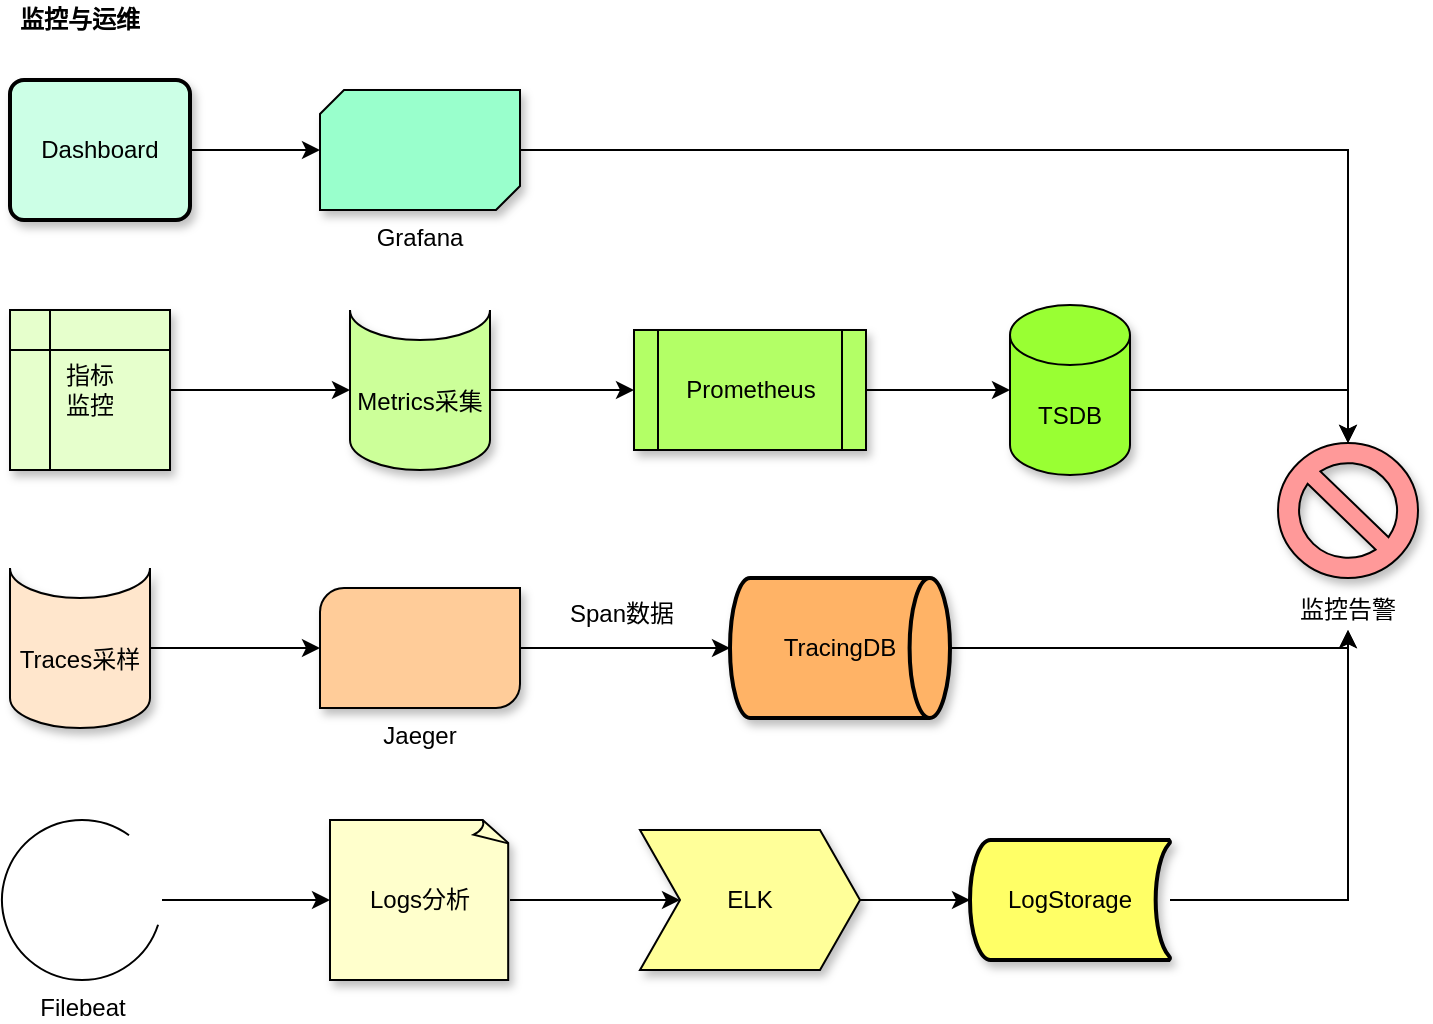 <mxfile version="28.0.7">
  <diagram name="第 1 页" id="joJdlqB11T2q0y29AOxt">
    <mxGraphModel dx="1373" dy="602" grid="1" gridSize="10" guides="1" tooltips="1" connect="1" arrows="1" fold="1" page="1" pageScale="1" pageWidth="827" pageHeight="1169" math="0" shadow="0">
      <root>
        <mxCell id="0" />
        <mxCell id="1" parent="0" />
        <mxCell id="RT4GVT1Z5PIc4_gb6jFg-1" value="" style="group" vertex="1" connectable="0" parent="1">
          <mxGeometry x="60" y="100" width="708" height="490" as="geometry" />
        </mxCell>
        <mxCell id="RT4GVT1Z5PIc4_gb6jFg-2" value="&lt;span style=&quot;font-size: 12px;&quot;&gt;&lt;b&gt;监控与运维&lt;/b&gt;&lt;/span&gt;" style="text;strokeColor=none;align=center;fillColor=none;html=1;verticalAlign=middle;whiteSpace=wrap;rounded=0;" vertex="1" parent="RT4GVT1Z5PIc4_gb6jFg-1">
          <mxGeometry x="4" width="70" height="20" as="geometry" />
        </mxCell>
        <mxCell id="RT4GVT1Z5PIc4_gb6jFg-3" value="指标&lt;br&gt;监控" style="shape=internalStorage;whiteSpace=wrap;html=1;backgroundOutline=1;fillColor=#E6FFCC;shadow=1;" vertex="1" parent="RT4GVT1Z5PIc4_gb6jFg-1">
          <mxGeometry x="4" y="155" width="80" height="80" as="geometry" />
        </mxCell>
        <mxCell id="RT4GVT1Z5PIc4_gb6jFg-4" value="Prometheus" style="shape=process;whiteSpace=wrap;html=1;backgroundOutline=1;fillColor=#B3FF66;shadow=1;" vertex="1" parent="RT4GVT1Z5PIc4_gb6jFg-1">
          <mxGeometry x="316" y="165" width="116" height="60" as="geometry" />
        </mxCell>
        <mxCell id="RT4GVT1Z5PIc4_gb6jFg-5" value="Grafana" style="verticalLabelPosition=bottom;verticalAlign=top;html=1;shape=mxgraph.basic.diag_snip_rect;dx=6;whiteSpace=wrap;fillColor=#99FFCC;shadow=1;" vertex="1" parent="RT4GVT1Z5PIc4_gb6jFg-1">
          <mxGeometry x="159" y="45" width="100" height="60" as="geometry" />
        </mxCell>
        <mxCell id="RT4GVT1Z5PIc4_gb6jFg-6" style="edgeStyle=orthogonalEdgeStyle;rounded=0;orthogonalLoop=1;jettySize=auto;html=1;" edge="1" parent="RT4GVT1Z5PIc4_gb6jFg-1" source="RT4GVT1Z5PIc4_gb6jFg-7" target="RT4GVT1Z5PIc4_gb6jFg-8">
          <mxGeometry relative="1" as="geometry" />
        </mxCell>
        <mxCell id="RT4GVT1Z5PIc4_gb6jFg-7" value="Logs分析" style="whiteSpace=wrap;html=1;shape=mxgraph.basic.document;fillColor=#FFFFCC;shadow=1;" vertex="1" parent="RT4GVT1Z5PIc4_gb6jFg-1">
          <mxGeometry x="164" y="410" width="90" height="80" as="geometry" />
        </mxCell>
        <mxCell id="RT4GVT1Z5PIc4_gb6jFg-8" value="ELK" style="shape=step;perimeter=stepPerimeter;whiteSpace=wrap;html=1;fixedSize=1;fillColor=#FFFF99;shadow=1;" vertex="1" parent="RT4GVT1Z5PIc4_gb6jFg-1">
          <mxGeometry x="319" y="415" width="110" height="70" as="geometry" />
        </mxCell>
        <mxCell id="RT4GVT1Z5PIc4_gb6jFg-9" value="Traces采样" style="shape=cylinder3;whiteSpace=wrap;html=1;boundedLbl=1;backgroundOutline=1;size=15;lid=0;fillColor=#FFE6CC;shadow=1;" vertex="1" parent="RT4GVT1Z5PIc4_gb6jFg-1">
          <mxGeometry x="4" y="284" width="70" height="80" as="geometry" />
        </mxCell>
        <mxCell id="RT4GVT1Z5PIc4_gb6jFg-10" value="&lt;span style=&quot;text-wrap: nowrap;&quot;&gt;监控告警&lt;/span&gt;" style="text;strokeColor=none;align=center;fillColor=none;html=1;verticalAlign=middle;whiteSpace=wrap;rounded=0;" vertex="1" parent="RT4GVT1Z5PIc4_gb6jFg-1">
          <mxGeometry x="648" y="294" width="50" height="21" as="geometry" />
        </mxCell>
        <mxCell id="RT4GVT1Z5PIc4_gb6jFg-11" style="edgeStyle=orthogonalEdgeStyle;rounded=0;orthogonalLoop=1;jettySize=auto;html=1;entryX=0;entryY=0.5;entryDx=0;entryDy=0;" edge="1" parent="RT4GVT1Z5PIc4_gb6jFg-1" source="RT4GVT1Z5PIc4_gb6jFg-12" target="RT4GVT1Z5PIc4_gb6jFg-4">
          <mxGeometry relative="1" as="geometry" />
        </mxCell>
        <mxCell id="RT4GVT1Z5PIc4_gb6jFg-12" value="Metrics采集" style="shape=cylinder3;whiteSpace=wrap;html=1;boundedLbl=1;backgroundOutline=1;size=15;lid=0;fillColor=#CCFF99;shadow=1;" vertex="1" parent="RT4GVT1Z5PIc4_gb6jFg-1">
          <mxGeometry x="174" y="155" width="70" height="80" as="geometry" />
        </mxCell>
        <mxCell id="RT4GVT1Z5PIc4_gb6jFg-13" style="edgeStyle=orthogonalEdgeStyle;rounded=0;orthogonalLoop=1;jettySize=auto;html=1;entryX=0;entryY=0.5;entryDx=0;entryDy=0;entryPerimeter=0;" edge="1" parent="RT4GVT1Z5PIc4_gb6jFg-1" source="RT4GVT1Z5PIc4_gb6jFg-3" target="RT4GVT1Z5PIc4_gb6jFg-12">
          <mxGeometry relative="1" as="geometry" />
        </mxCell>
        <mxCell id="RT4GVT1Z5PIc4_gb6jFg-14" value="Jaeger" style="verticalLabelPosition=bottom;verticalAlign=top;html=1;shape=mxgraph.basic.diag_round_rect;dx=6;whiteSpace=wrap;fillColor=#FFCC99;shadow=1;" vertex="1" parent="RT4GVT1Z5PIc4_gb6jFg-1">
          <mxGeometry x="159" y="294" width="100" height="60" as="geometry" />
        </mxCell>
        <mxCell id="RT4GVT1Z5PIc4_gb6jFg-15" style="edgeStyle=orthogonalEdgeStyle;rounded=0;orthogonalLoop=1;jettySize=auto;html=1;entryX=0;entryY=0.5;entryDx=0;entryDy=0;entryPerimeter=0;" edge="1" parent="RT4GVT1Z5PIc4_gb6jFg-1" source="RT4GVT1Z5PIc4_gb6jFg-9" target="RT4GVT1Z5PIc4_gb6jFg-14">
          <mxGeometry relative="1" as="geometry" />
        </mxCell>
        <mxCell id="RT4GVT1Z5PIc4_gb6jFg-16" value="Dashboard" style="rounded=1;whiteSpace=wrap;html=1;absoluteArcSize=1;arcSize=14;strokeWidth=2;fillColor=#CCFFE6;shadow=1;" vertex="1" parent="RT4GVT1Z5PIc4_gb6jFg-1">
          <mxGeometry x="4" y="40" width="90" height="70" as="geometry" />
        </mxCell>
        <mxCell id="RT4GVT1Z5PIc4_gb6jFg-17" style="edgeStyle=orthogonalEdgeStyle;rounded=0;orthogonalLoop=1;jettySize=auto;html=1;entryX=0;entryY=0.5;entryDx=0;entryDy=0;entryPerimeter=0;" edge="1" parent="RT4GVT1Z5PIc4_gb6jFg-1" source="RT4GVT1Z5PIc4_gb6jFg-16" target="RT4GVT1Z5PIc4_gb6jFg-5">
          <mxGeometry relative="1" as="geometry" />
        </mxCell>
        <mxCell id="RT4GVT1Z5PIc4_gb6jFg-18" value="" style="verticalLabelPosition=bottom;verticalAlign=top;html=1;shape=mxgraph.basic.no_symbol;fillColor=#FF9999;shadow=1;" vertex="1" parent="RT4GVT1Z5PIc4_gb6jFg-1">
          <mxGeometry x="638" y="221.5" width="70" height="67.5" as="geometry" />
        </mxCell>
        <mxCell id="RT4GVT1Z5PIc4_gb6jFg-19" value="TSDB" style="shape=cylinder3;whiteSpace=wrap;html=1;boundedLbl=1;backgroundOutline=1;size=15;fillColor=#99FF33;shadow=1;" vertex="1" parent="RT4GVT1Z5PIc4_gb6jFg-1">
          <mxGeometry x="504" y="152.5" width="60" height="85" as="geometry" />
        </mxCell>
        <mxCell id="RT4GVT1Z5PIc4_gb6jFg-20" style="edgeStyle=orthogonalEdgeStyle;rounded=0;orthogonalLoop=1;jettySize=auto;html=1;entryX=0;entryY=0.5;entryDx=0;entryDy=0;entryPerimeter=0;" edge="1" parent="RT4GVT1Z5PIc4_gb6jFg-1" source="RT4GVT1Z5PIc4_gb6jFg-4" target="RT4GVT1Z5PIc4_gb6jFg-19">
          <mxGeometry relative="1" as="geometry" />
        </mxCell>
        <mxCell id="RT4GVT1Z5PIc4_gb6jFg-21" value="Filebeat" style="verticalLabelPosition=bottom;verticalAlign=top;html=1;shape=mxgraph.basic.arc;startAngle=0.3;endAngle=0.1;fillColor=#FF9999;" vertex="1" parent="RT4GVT1Z5PIc4_gb6jFg-1">
          <mxGeometry y="410" width="80" height="80" as="geometry" />
        </mxCell>
        <mxCell id="RT4GVT1Z5PIc4_gb6jFg-22" style="edgeStyle=orthogonalEdgeStyle;rounded=0;orthogonalLoop=1;jettySize=auto;html=1;entryX=0.5;entryY=1;entryDx=0;entryDy=0;" edge="1" parent="RT4GVT1Z5PIc4_gb6jFg-1" source="RT4GVT1Z5PIc4_gb6jFg-23" target="RT4GVT1Z5PIc4_gb6jFg-10">
          <mxGeometry relative="1" as="geometry" />
        </mxCell>
        <mxCell id="RT4GVT1Z5PIc4_gb6jFg-23" value="LogStorage" style="strokeWidth=2;html=1;shape=mxgraph.flowchart.stored_data;whiteSpace=wrap;fillColor=#FFFF66;shadow=1;" vertex="1" parent="RT4GVT1Z5PIc4_gb6jFg-1">
          <mxGeometry x="484" y="420" width="100" height="60" as="geometry" />
        </mxCell>
        <mxCell id="RT4GVT1Z5PIc4_gb6jFg-24" style="edgeStyle=orthogonalEdgeStyle;rounded=0;orthogonalLoop=1;jettySize=auto;html=1;exitX=1;exitY=0.5;exitDx=0;exitDy=0;entryX=0;entryY=0.5;entryDx=0;entryDy=0;entryPerimeter=0;" edge="1" parent="RT4GVT1Z5PIc4_gb6jFg-1" source="RT4GVT1Z5PIc4_gb6jFg-8" target="RT4GVT1Z5PIc4_gb6jFg-23">
          <mxGeometry relative="1" as="geometry" />
        </mxCell>
        <mxCell id="RT4GVT1Z5PIc4_gb6jFg-25" style="edgeStyle=orthogonalEdgeStyle;rounded=0;orthogonalLoop=1;jettySize=auto;html=1;entryX=0.5;entryY=1;entryDx=0;entryDy=0;" edge="1" parent="RT4GVT1Z5PIc4_gb6jFg-1" source="RT4GVT1Z5PIc4_gb6jFg-26" target="RT4GVT1Z5PIc4_gb6jFg-10">
          <mxGeometry relative="1" as="geometry">
            <Array as="points">
              <mxPoint x="673" y="324" />
            </Array>
          </mxGeometry>
        </mxCell>
        <mxCell id="RT4GVT1Z5PIc4_gb6jFg-26" value="TracingDB" style="strokeWidth=2;html=1;shape=mxgraph.flowchart.direct_data;whiteSpace=wrap;fillColor=#FFB366;shadow=1;" vertex="1" parent="RT4GVT1Z5PIc4_gb6jFg-1">
          <mxGeometry x="364" y="289" width="110" height="70" as="geometry" />
        </mxCell>
        <mxCell id="RT4GVT1Z5PIc4_gb6jFg-27" style="edgeStyle=orthogonalEdgeStyle;rounded=0;orthogonalLoop=1;jettySize=auto;html=1;entryX=0;entryY=0.5;entryDx=0;entryDy=0;entryPerimeter=0;" edge="1" parent="RT4GVT1Z5PIc4_gb6jFg-1" source="RT4GVT1Z5PIc4_gb6jFg-14" target="RT4GVT1Z5PIc4_gb6jFg-26">
          <mxGeometry relative="1" as="geometry" />
        </mxCell>
        <mxCell id="RT4GVT1Z5PIc4_gb6jFg-28" value="Span数据" style="text;strokeColor=none;align=center;fillColor=none;html=1;verticalAlign=middle;whiteSpace=wrap;rounded=0;" vertex="1" parent="RT4GVT1Z5PIc4_gb6jFg-1">
          <mxGeometry x="282" y="294" width="56" height="26" as="geometry" />
        </mxCell>
        <mxCell id="RT4GVT1Z5PIc4_gb6jFg-29" style="edgeStyle=orthogonalEdgeStyle;rounded=0;orthogonalLoop=1;jettySize=auto;html=1;entryX=0;entryY=0.5;entryDx=0;entryDy=0;entryPerimeter=0;" edge="1" parent="RT4GVT1Z5PIc4_gb6jFg-1" source="RT4GVT1Z5PIc4_gb6jFg-21" target="RT4GVT1Z5PIc4_gb6jFg-7">
          <mxGeometry relative="1" as="geometry" />
        </mxCell>
        <mxCell id="RT4GVT1Z5PIc4_gb6jFg-30" style="edgeStyle=orthogonalEdgeStyle;rounded=0;orthogonalLoop=1;jettySize=auto;html=1;entryX=0.5;entryY=0;entryDx=0;entryDy=0;entryPerimeter=0;" edge="1" parent="RT4GVT1Z5PIc4_gb6jFg-1" source="RT4GVT1Z5PIc4_gb6jFg-5" target="RT4GVT1Z5PIc4_gb6jFg-18">
          <mxGeometry relative="1" as="geometry" />
        </mxCell>
        <mxCell id="RT4GVT1Z5PIc4_gb6jFg-31" style="edgeStyle=orthogonalEdgeStyle;rounded=0;orthogonalLoop=1;jettySize=auto;html=1;entryX=0.5;entryY=0;entryDx=0;entryDy=0;entryPerimeter=0;" edge="1" parent="RT4GVT1Z5PIc4_gb6jFg-1" source="RT4GVT1Z5PIc4_gb6jFg-19" target="RT4GVT1Z5PIc4_gb6jFg-18">
          <mxGeometry relative="1" as="geometry" />
        </mxCell>
      </root>
    </mxGraphModel>
  </diagram>
</mxfile>
